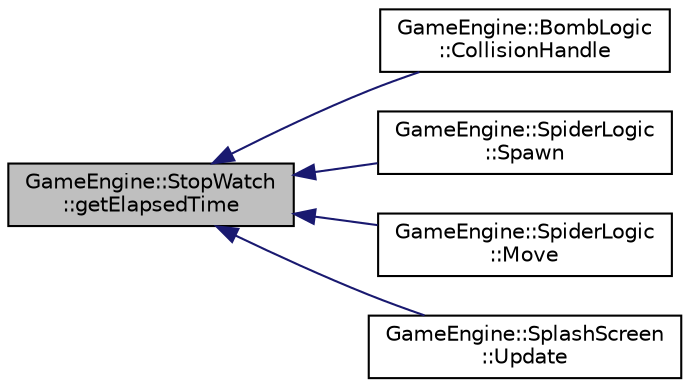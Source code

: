 digraph "GameEngine::StopWatch::getElapsedTime"
{
  edge [fontname="Helvetica",fontsize="10",labelfontname="Helvetica",labelfontsize="10"];
  node [fontname="Helvetica",fontsize="10",shape=record];
  rankdir="LR";
  Node3 [label="GameEngine::StopWatch\l::getElapsedTime",height=0.2,width=0.4,color="black", fillcolor="grey75", style="filled", fontcolor="black"];
  Node3 -> Node4 [dir="back",color="midnightblue",fontsize="10",style="solid",fontname="Helvetica"];
  Node4 [label="GameEngine::BombLogic\l::CollisionHandle",height=0.2,width=0.4,color="black", fillcolor="white", style="filled",URL="$class_game_engine_1_1_bomb_logic.html#a7679e71f6681c3889f9142c8537688bf",tooltip="Deletes all dead Bomb objects after a period of time defined by EXPLOSION_TIME in DEFINITIONS..."];
  Node3 -> Node5 [dir="back",color="midnightblue",fontsize="10",style="solid",fontname="Helvetica"];
  Node5 [label="GameEngine::SpiderLogic\l::Spawn",height=0.2,width=0.4,color="black", fillcolor="white", style="filled",URL="$class_game_engine_1_1_spider_logic.html#a6034c288153c72948718c6ef55b9e25e",tooltip="Spawns Spider objects periodically as defined by SPIDER_TIME in DEFINITIONS.h. "];
  Node3 -> Node6 [dir="back",color="midnightblue",fontsize="10",style="solid",fontname="Helvetica"];
  Node6 [label="GameEngine::SpiderLogic\l::Move",height=0.2,width=0.4,color="black", fillcolor="white", style="filled",URL="$class_game_engine_1_1_spider_logic.html#a91bd60165fd2a5cb2d408cda76dfdbc8",tooltip="Moves all Spider objects in random new directions after a period of time defined by SPIDER_MOVEMENT_T..."];
  Node3 -> Node7 [dir="back",color="midnightblue",fontsize="10",style="solid",fontname="Helvetica"];
  Node7 [label="GameEngine::SplashScreen\l::Update",height=0.2,width=0.4,color="black", fillcolor="white", style="filled",URL="$class_game_engine_1_1_splash_screen.html#ae0ac95748c17529b284e181791b5fdcb",tooltip="Ensures that the splashscreen is shown for three seconds. "];
}
